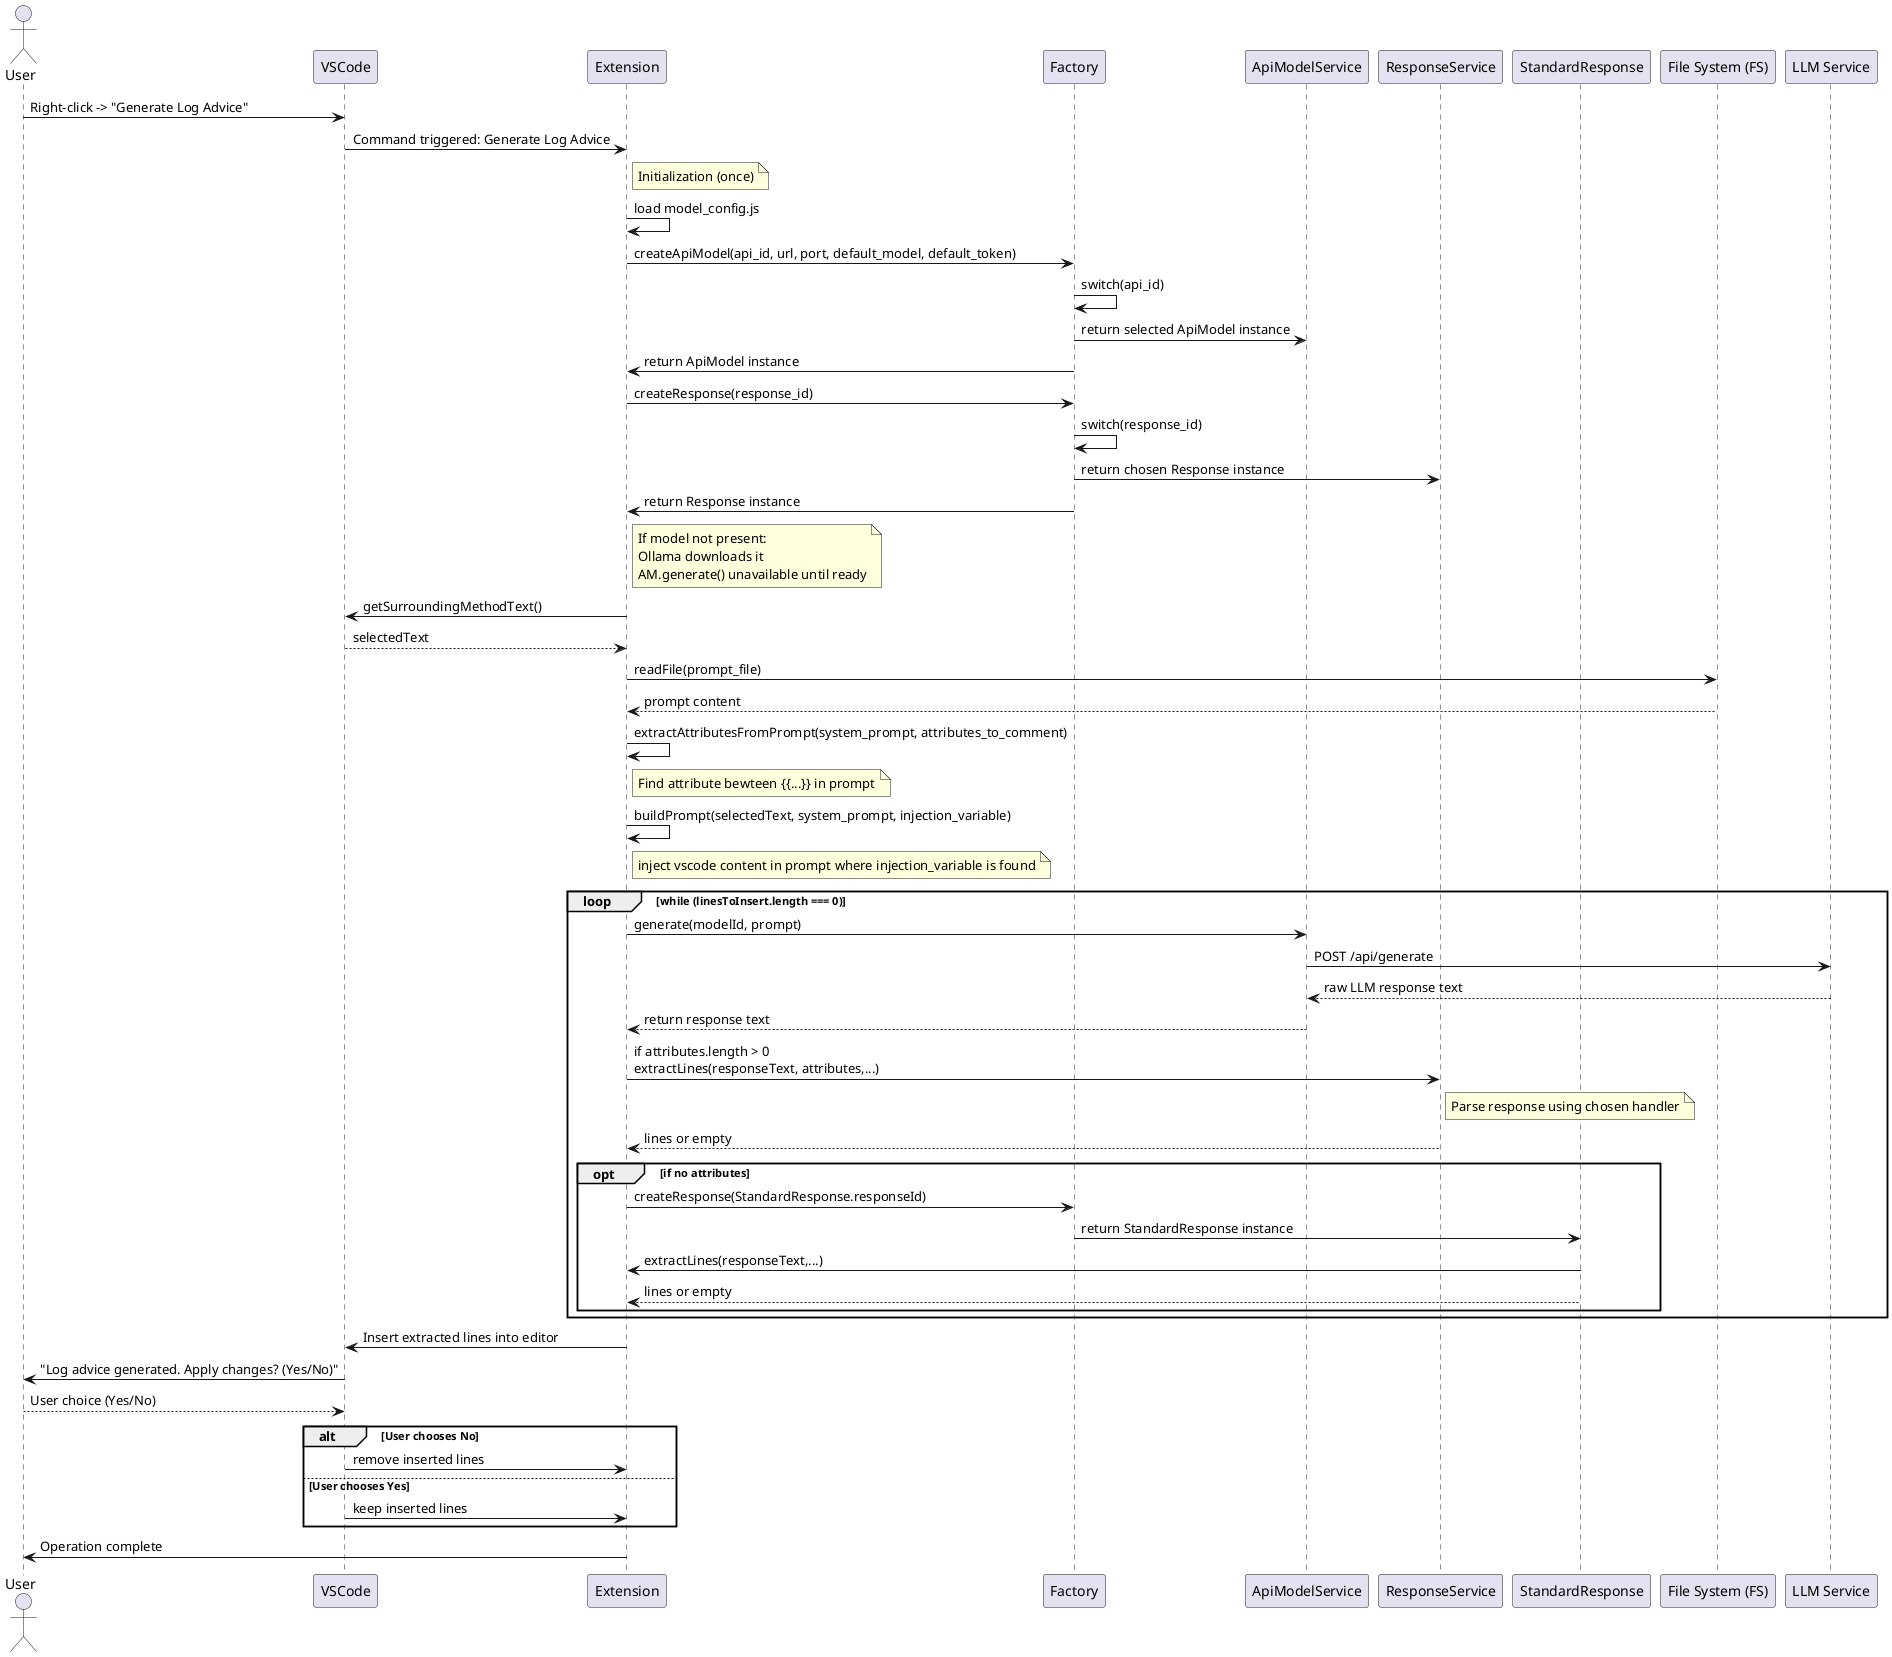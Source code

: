 @startuml ds - generate log advice

actor User
participant "VSCode" as VS
participant "Extension" as EX
participant "Factory" as FA
participant "ApiModelService" as AM
participant "ResponseService" as RS
participant "StandardResponse" as SR
participant "File System (FS)" as FS
participant "LLM Service" as LLM

User -> VS: Right-click -> "Generate Log Advice"
VS -> EX: Command triggered: Generate Log Advice

note right of EX: Initialization (once)
EX -> EX: load model_config.js
EX -> FA: createApiModel(api_id, url, port, default_model, default_token)
FA -> FA: switch(api_id)
FA -> AM: return selected ApiModel instance
FA -> EX: return ApiModel instance
EX -> FA: createResponse(response_id)
FA -> FA: switch(response_id)
FA -> RS: return chosen Response instance
FA -> EX: return Response instance

note right of EX: If model not present:\nOllama downloads it\nAM.generate() unavailable until ready

EX -> VS: getSurroundingMethodText()
VS --> EX: selectedText

EX -> FS: readFile(prompt_file)
FS --> EX: prompt content

EX -> EX: extractAttributesFromPrompt(system_prompt, attributes_to_comment)
note right of EX: Find attribute bewteen {{...}} in prompt

EX -> EX: buildPrompt(selectedText, system_prompt, injection_variable)
note right of EX: inject vscode content in prompt where injection_variable is found

loop while (linesToInsert.length === 0)
    EX -> AM: generate(modelId, prompt)
    AM -> LLM: POST /api/generate
    LLM --> AM: raw LLM response text
    AM --> EX: return response text

    EX -> RS: if attributes.length > 0\nextractLines(responseText, attributes,...)
    note right of RS: Parse response using chosen handler
    RS --> EX: lines or empty
    
    opt if no attributes
        EX -> FA: createResponse(StandardResponse.responseId)
        FA -> SR: return StandardResponse instance
        SR -> EX: extractLines(responseText,...)
        SR --> EX: lines or empty
    end
end

EX -> VS: Insert extracted lines into editor

VS -> User: "Log advice generated. Apply changes? (Yes/No)"
User --> VS: User choice (Yes/No)

alt User chooses No
VS -> EX: remove inserted lines
else User chooses Yes
VS -> EX: keep inserted lines
end

EX -> User: Operation complete

@enduml











